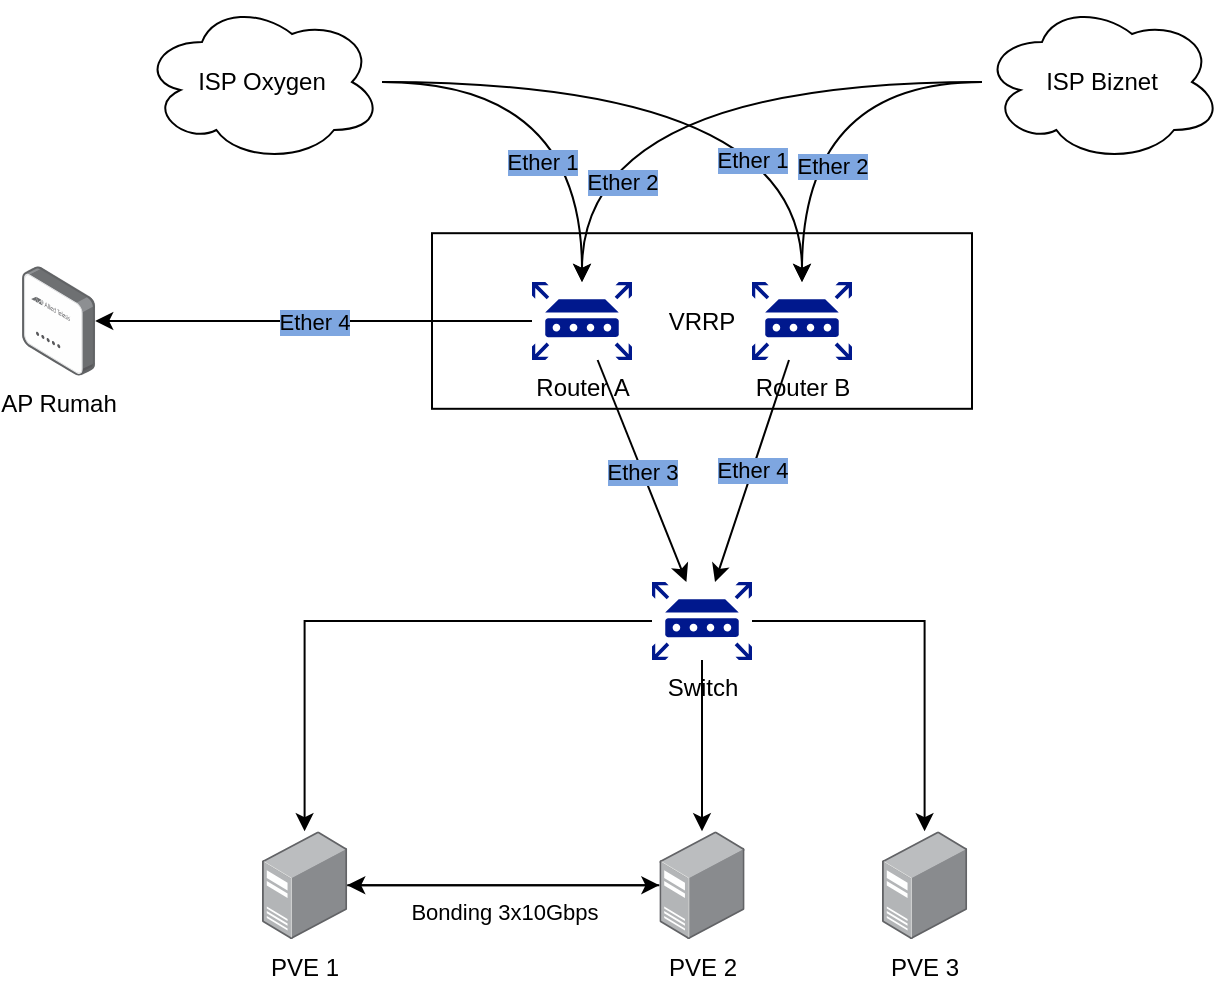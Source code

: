 <mxfile version="24.2.2" type="github">
  <diagram name="Page-1" id="BOJ9KKiEwAJLylXzMosl">
    <mxGraphModel dx="1024" dy="536" grid="1" gridSize="10" guides="1" tooltips="1" connect="1" arrows="1" fold="1" page="1" pageScale="1" pageWidth="850" pageHeight="1100" math="0" shadow="0">
      <root>
        <mxCell id="0" />
        <mxCell id="1" parent="0" />
        <mxCell id="_nAM6MPzsScXtvi9Z2kL-7" value="VRRP" style="rounded=0;whiteSpace=wrap;html=1;" vertex="1" parent="1">
          <mxGeometry x="325" y="255.6" width="270" height="87.8" as="geometry" />
        </mxCell>
        <mxCell id="iXWKgMwPZLDoYIevhSrR-10" value="Ether 3" style="rounded=0;orthogonalLoop=1;jettySize=auto;html=1;labelBackgroundColor=#7EA6E0;" parent="1" source="iXWKgMwPZLDoYIevhSrR-1" target="iXWKgMwPZLDoYIevhSrR-6" edge="1">
          <mxGeometry relative="1" as="geometry" />
        </mxCell>
        <mxCell id="iXWKgMwPZLDoYIevhSrR-14" value="Ether 4" style="edgeStyle=orthogonalEdgeStyle;rounded=0;orthogonalLoop=1;jettySize=auto;html=1;labelBackgroundColor=#7EA6E0;" parent="1" source="iXWKgMwPZLDoYIevhSrR-1" target="iXWKgMwPZLDoYIevhSrR-13" edge="1">
          <mxGeometry relative="1" as="geometry" />
        </mxCell>
        <mxCell id="iXWKgMwPZLDoYIevhSrR-1" value="Router A" style="sketch=0;aspect=fixed;pointerEvents=1;shadow=0;dashed=0;html=1;strokeColor=none;labelPosition=center;verticalLabelPosition=bottom;verticalAlign=top;align=center;fillColor=#00188D;shape=mxgraph.mscae.enterprise.router" parent="1" vertex="1">
          <mxGeometry x="375" y="280" width="50" height="39" as="geometry" />
        </mxCell>
        <mxCell id="iXWKgMwPZLDoYIevhSrR-8" value="Ether 2" style="edgeStyle=orthogonalEdgeStyle;rounded=0;orthogonalLoop=1;jettySize=auto;html=1;curved=1;labelBackgroundColor=#7EA6E0;" parent="1" source="iXWKgMwPZLDoYIevhSrR-2" target="iXWKgMwPZLDoYIevhSrR-1" edge="1">
          <mxGeometry x="0.667" y="20" relative="1" as="geometry">
            <mxPoint as="offset" />
          </mxGeometry>
        </mxCell>
        <mxCell id="iXWKgMwPZLDoYIevhSrR-2" value="ISP Biznet" style="ellipse;shape=cloud;whiteSpace=wrap;html=1;" parent="1" vertex="1">
          <mxGeometry x="600" y="140" width="120" height="80" as="geometry" />
        </mxCell>
        <mxCell id="iXWKgMwPZLDoYIevhSrR-7" value="Ether 1" style="edgeStyle=orthogonalEdgeStyle;rounded=0;orthogonalLoop=1;jettySize=auto;html=1;curved=1;labelBackgroundColor=#7EA6E0;" parent="1" source="iXWKgMwPZLDoYIevhSrR-3" target="iXWKgMwPZLDoYIevhSrR-1" edge="1">
          <mxGeometry x="0.4" y="-20" relative="1" as="geometry">
            <mxPoint as="offset" />
          </mxGeometry>
        </mxCell>
        <mxCell id="iXWKgMwPZLDoYIevhSrR-3" value="ISP Oxygen" style="ellipse;shape=cloud;whiteSpace=wrap;html=1;" parent="1" vertex="1">
          <mxGeometry x="180" y="140" width="120" height="80" as="geometry" />
        </mxCell>
        <mxCell id="iXWKgMwPZLDoYIevhSrR-22" style="edgeStyle=orthogonalEdgeStyle;rounded=0;orthogonalLoop=1;jettySize=auto;html=1;" parent="1" source="iXWKgMwPZLDoYIevhSrR-6" target="iXWKgMwPZLDoYIevhSrR-16" edge="1">
          <mxGeometry relative="1" as="geometry" />
        </mxCell>
        <mxCell id="iXWKgMwPZLDoYIevhSrR-23" style="edgeStyle=orthogonalEdgeStyle;rounded=0;orthogonalLoop=1;jettySize=auto;html=1;" parent="1" source="iXWKgMwPZLDoYIevhSrR-6" target="iXWKgMwPZLDoYIevhSrR-17" edge="1">
          <mxGeometry relative="1" as="geometry" />
        </mxCell>
        <mxCell id="iXWKgMwPZLDoYIevhSrR-24" style="edgeStyle=orthogonalEdgeStyle;rounded=0;orthogonalLoop=1;jettySize=auto;html=1;" parent="1" source="iXWKgMwPZLDoYIevhSrR-6" target="iXWKgMwPZLDoYIevhSrR-18" edge="1">
          <mxGeometry relative="1" as="geometry" />
        </mxCell>
        <mxCell id="iXWKgMwPZLDoYIevhSrR-6" value="Switch" style="sketch=0;aspect=fixed;pointerEvents=1;shadow=0;dashed=0;html=1;strokeColor=none;labelPosition=center;verticalLabelPosition=bottom;verticalAlign=top;align=center;fillColor=#00188D;shape=mxgraph.mscae.enterprise.router" parent="1" vertex="1">
          <mxGeometry x="435" y="430" width="50" height="39" as="geometry" />
        </mxCell>
        <mxCell id="iXWKgMwPZLDoYIevhSrR-13" value="AP Rumah" style="image;points=[];aspect=fixed;html=1;align=center;shadow=0;dashed=0;image=img/lib/allied_telesis/wireless/Access_Point_Indoor.svg;" parent="1" vertex="1">
          <mxGeometry x="120" y="272.2" width="36.6" height="54.6" as="geometry" />
        </mxCell>
        <mxCell id="iXWKgMwPZLDoYIevhSrR-25" style="edgeStyle=orthogonalEdgeStyle;rounded=0;orthogonalLoop=1;jettySize=auto;html=1;" parent="1" source="iXWKgMwPZLDoYIevhSrR-16" target="iXWKgMwPZLDoYIevhSrR-17" edge="1">
          <mxGeometry relative="1" as="geometry" />
        </mxCell>
        <mxCell id="iXWKgMwPZLDoYIevhSrR-16" value="PVE 1" style="image;points=[];aspect=fixed;html=1;align=center;shadow=0;dashed=0;image=img/lib/allied_telesis/computer_and_terminals/Server_Desktop.svg;" parent="1" vertex="1">
          <mxGeometry x="240" y="554.6" width="42.6" height="54" as="geometry" />
        </mxCell>
        <mxCell id="iXWKgMwPZLDoYIevhSrR-26" value="&lt;div&gt;Bonding 3x10Gbps&lt;br&gt;&lt;/div&gt;" style="edgeStyle=orthogonalEdgeStyle;rounded=0;orthogonalLoop=1;jettySize=auto;html=1;verticalAlign=top;" parent="1" source="iXWKgMwPZLDoYIevhSrR-17" target="iXWKgMwPZLDoYIevhSrR-16" edge="1">
          <mxGeometry relative="1" as="geometry" />
        </mxCell>
        <mxCell id="iXWKgMwPZLDoYIevhSrR-17" value="PVE 2" style="image;points=[];aspect=fixed;html=1;align=center;shadow=0;dashed=0;image=img/lib/allied_telesis/computer_and_terminals/Server_Desktop.svg;" parent="1" vertex="1">
          <mxGeometry x="438.7" y="554.6" width="42.6" height="54" as="geometry" />
        </mxCell>
        <mxCell id="iXWKgMwPZLDoYIevhSrR-18" value="PVE 3" style="image;points=[];aspect=fixed;html=1;align=center;shadow=0;dashed=0;image=img/lib/allied_telesis/computer_and_terminals/Server_Desktop.svg;" parent="1" vertex="1">
          <mxGeometry x="550" y="554.6" width="42.6" height="54" as="geometry" />
        </mxCell>
        <mxCell id="_nAM6MPzsScXtvi9Z2kL-2" value="Router B" style="sketch=0;aspect=fixed;pointerEvents=1;shadow=0;dashed=0;html=1;strokeColor=none;labelPosition=center;verticalLabelPosition=bottom;verticalAlign=top;align=center;fillColor=#00188D;shape=mxgraph.mscae.enterprise.router" vertex="1" parent="1">
          <mxGeometry x="485" y="280" width="50" height="39" as="geometry" />
        </mxCell>
        <mxCell id="_nAM6MPzsScXtvi9Z2kL-3" value="Ether 1" style="edgeStyle=orthogonalEdgeStyle;rounded=0;orthogonalLoop=1;jettySize=auto;html=1;curved=1;labelBackgroundColor=#7EA6E0;" edge="1" parent="1" source="iXWKgMwPZLDoYIevhSrR-3" target="_nAM6MPzsScXtvi9Z2kL-2">
          <mxGeometry x="0.607" y="-25" relative="1" as="geometry">
            <mxPoint as="offset" />
            <mxPoint x="352.8" y="140" as="sourcePoint" />
            <mxPoint x="452.8" y="240" as="targetPoint" />
          </mxGeometry>
        </mxCell>
        <mxCell id="_nAM6MPzsScXtvi9Z2kL-4" value="Ether 2" style="edgeStyle=orthogonalEdgeStyle;rounded=0;orthogonalLoop=1;jettySize=auto;html=1;curved=1;labelBackgroundColor=#7EA6E0;" edge="1" parent="1" source="iXWKgMwPZLDoYIevhSrR-2" target="_nAM6MPzsScXtvi9Z2kL-2">
          <mxGeometry x="0.385" y="15" relative="1" as="geometry">
            <mxPoint as="offset" />
            <mxPoint x="610" y="190" as="sourcePoint" />
            <mxPoint x="410" y="290" as="targetPoint" />
          </mxGeometry>
        </mxCell>
        <mxCell id="_nAM6MPzsScXtvi9Z2kL-6" value="Ether 4" style="rounded=0;orthogonalLoop=1;jettySize=auto;html=1;labelBackgroundColor=#7EA6E0;" edge="1" parent="1" source="_nAM6MPzsScXtvi9Z2kL-2" target="iXWKgMwPZLDoYIevhSrR-6">
          <mxGeometry relative="1" as="geometry">
            <mxPoint x="570" y="319" as="sourcePoint" />
            <mxPoint x="614" y="430" as="targetPoint" />
          </mxGeometry>
        </mxCell>
      </root>
    </mxGraphModel>
  </diagram>
</mxfile>
